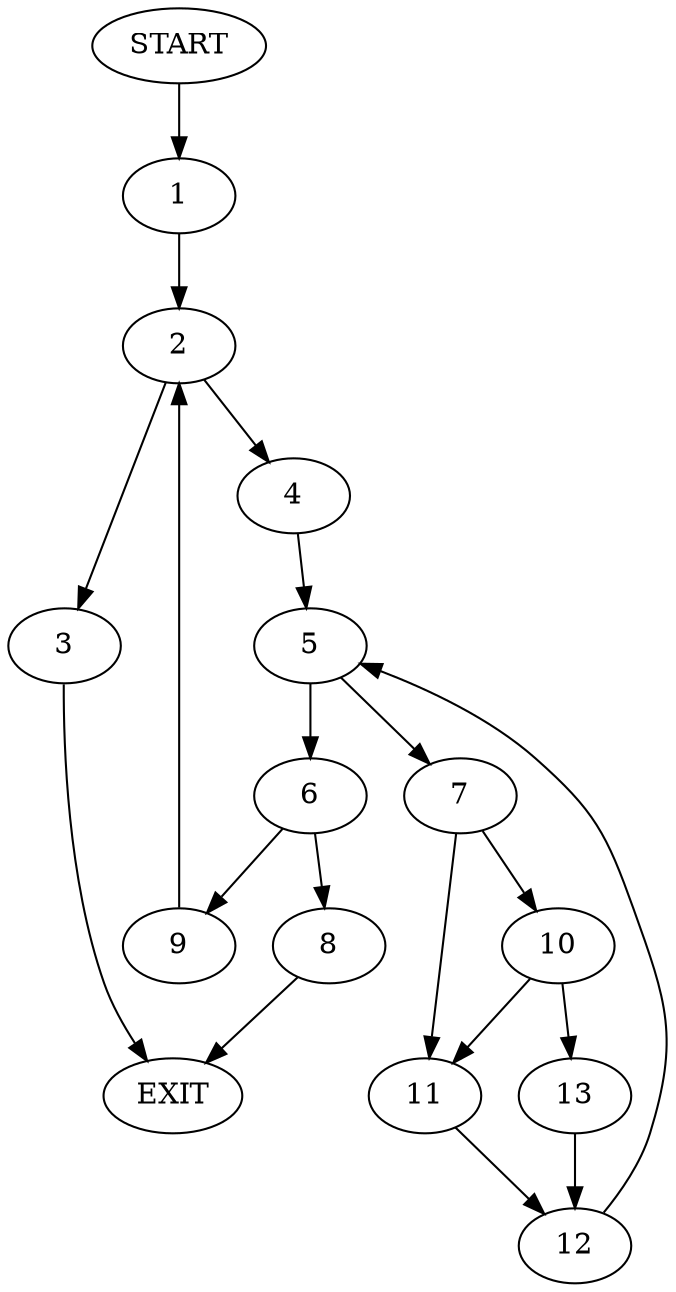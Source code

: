 digraph {
0 [label="START"]
14 [label="EXIT"]
0 -> 1
1 -> 2
2 -> 3
2 -> 4
4 -> 5
3 -> 14
5 -> 6
5 -> 7
6 -> 8
6 -> 9
7 -> 10
7 -> 11
11 -> 12
10 -> 11
10 -> 13
13 -> 12
12 -> 5
8 -> 14
9 -> 2
}
